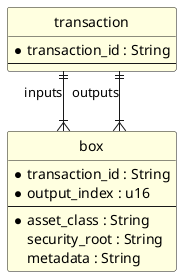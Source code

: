 @startuml

' hide the spot
hide circle

' avoid problems with angled crows feet
skinparam linetype ortho

skinparam class {
BackgroundColor LightYellow
}

entity box {
*transaction_id : String
*output_index : u16
--
*asset_class : String
security_root : String
metadata : String
}

entity transaction {
*transaction_id : String
--
}

transaction ||--|{ box : inputs
transaction ||--|{ box : outputs
@enduml
